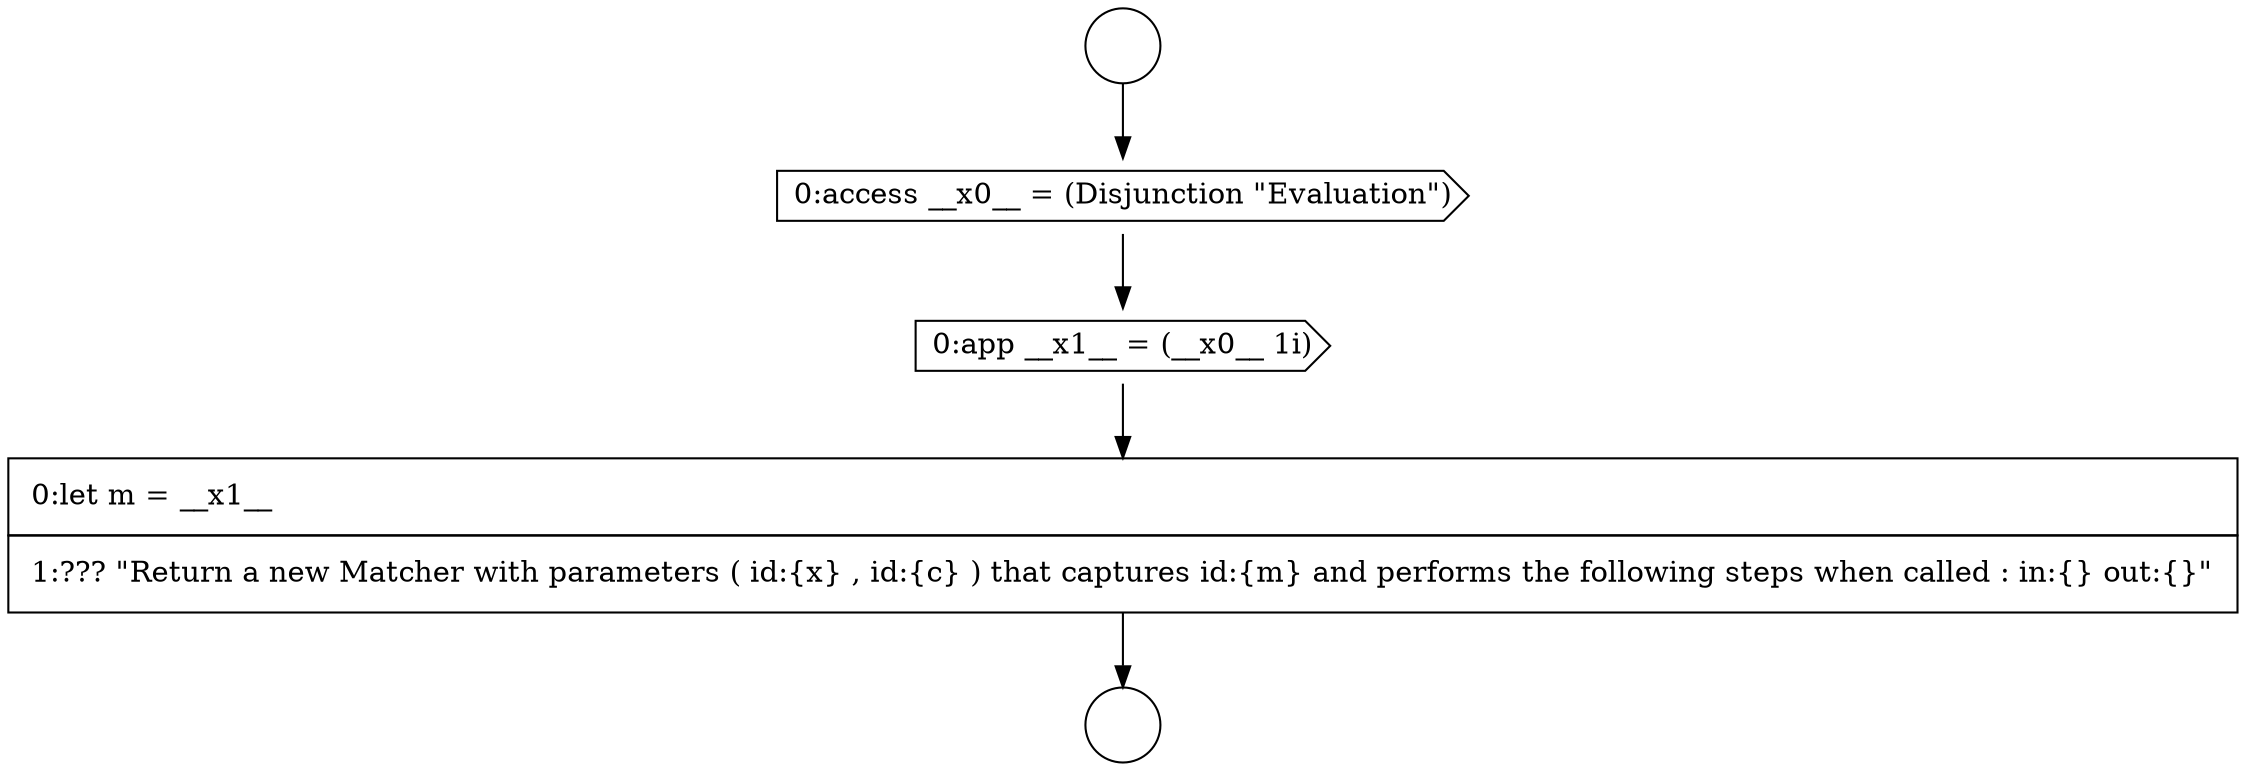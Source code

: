 digraph {
  node14643 [shape=cds, label=<<font color="black">0:access __x0__ = (Disjunction &quot;Evaluation&quot;)</font>> color="black" fillcolor="white" style=filled]
  node14642 [shape=circle label=" " color="black" fillcolor="white" style=filled]
  node14641 [shape=circle label=" " color="black" fillcolor="white" style=filled]
  node14645 [shape=none, margin=0, label=<<font color="black">
    <table border="0" cellborder="1" cellspacing="0" cellpadding="10">
      <tr><td align="left">0:let m = __x1__</td></tr>
      <tr><td align="left">1:??? &quot;Return a new Matcher with parameters ( id:{x} , id:{c} ) that captures id:{m} and performs the following steps when called : in:{} out:{}&quot;</td></tr>
    </table>
  </font>> color="black" fillcolor="white" style=filled]
  node14644 [shape=cds, label=<<font color="black">0:app __x1__ = (__x0__ 1i)</font>> color="black" fillcolor="white" style=filled]
  node14641 -> node14643 [ color="black"]
  node14643 -> node14644 [ color="black"]
  node14644 -> node14645 [ color="black"]
  node14645 -> node14642 [ color="black"]
}
